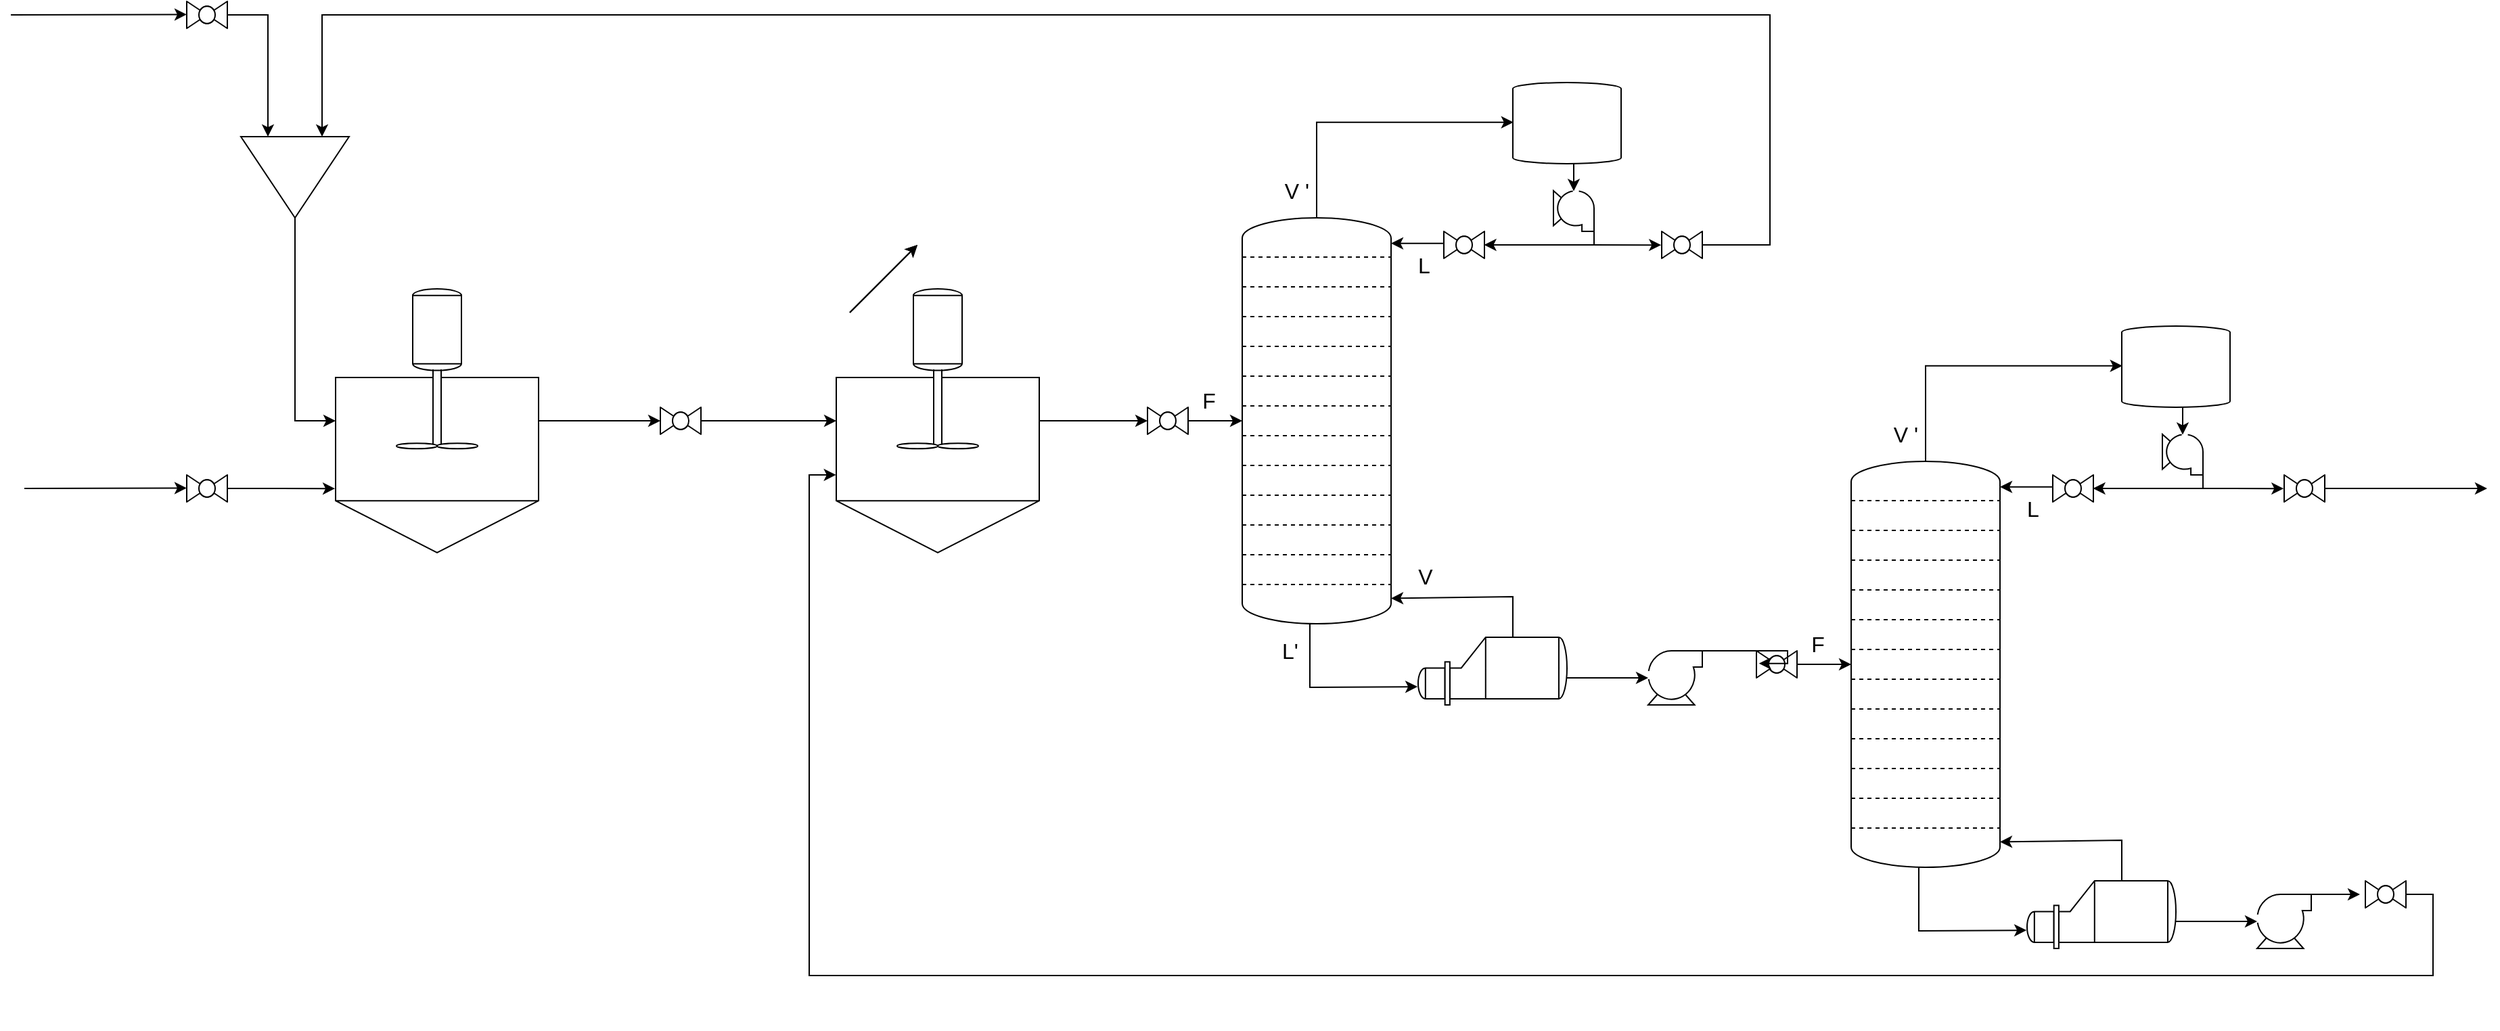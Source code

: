 <mxfile version="24.7.10">
  <diagram name="Page-1" id="113YbZ88T134uzQnZ3Du">
    <mxGraphModel dx="2963" dy="1580" grid="1" gridSize="10" guides="1" tooltips="1" connect="1" arrows="1" fold="1" page="1" pageScale="1" pageWidth="2336" pageHeight="1654" math="0" shadow="0">
      <root>
        <mxCell id="0" />
        <mxCell id="1" parent="0" />
        <mxCell id="DjzMqCNCpp32R4Y7mPO1-39" style="edgeStyle=orthogonalEdgeStyle;rounded=0;orthogonalLoop=1;jettySize=auto;html=1;entryX=-0.001;entryY=0.705;entryDx=0;entryDy=0;entryPerimeter=0;" edge="1" parent="1" source="DjzMqCNCpp32R4Y7mPO1-40" target="DjzMqCNCpp32R4Y7mPO1-110">
          <mxGeometry relative="1" as="geometry">
            <mxPoint x="2100" y="1130" as="targetPoint" />
            <Array as="points">
              <mxPoint x="2000" y="1150" />
              <mxPoint x="2000" y="1210" />
              <mxPoint x="800" y="1210" />
              <mxPoint x="800" y="840" />
            </Array>
          </mxGeometry>
        </mxCell>
        <mxCell id="DjzMqCNCpp32R4Y7mPO1-56" style="edgeStyle=orthogonalEdgeStyle;rounded=0;orthogonalLoop=1;jettySize=auto;html=1;" edge="1" parent="1" source="DjzMqCNCpp32R4Y7mPO1-57">
          <mxGeometry relative="1" as="geometry">
            <mxPoint x="2040" y="850" as="targetPoint" />
          </mxGeometry>
        </mxCell>
        <mxCell id="DjzMqCNCpp32R4Y7mPO1-63" value="" style="group" vertex="1" connectable="0" parent="1">
          <mxGeometry x="1500" y="730" width="485" height="520" as="geometry" />
        </mxCell>
        <mxCell id="DjzMqCNCpp32R4Y7mPO1-32" value="" style="verticalLabelPosition=bottom;outlineConnect=0;align=center;dashed=0;html=1;verticalAlign=top;shape=mxgraph.pid2misc.column;columnType=tray" vertex="1" parent="DjzMqCNCpp32R4Y7mPO1-63">
          <mxGeometry x="70" y="100" width="110" height="300" as="geometry" />
        </mxCell>
        <mxCell id="DjzMqCNCpp32R4Y7mPO1-33" style="edgeStyle=orthogonalEdgeStyle;rounded=0;orthogonalLoop=1;jettySize=auto;html=1;" edge="1" parent="DjzMqCNCpp32R4Y7mPO1-63" target="DjzMqCNCpp32R4Y7mPO1-38">
          <mxGeometry relative="1" as="geometry">
            <Array as="points">
              <mxPoint x="350" y="440" />
              <mxPoint x="350" y="440" />
            </Array>
            <mxPoint x="310" y="440" as="sourcePoint" />
          </mxGeometry>
        </mxCell>
        <mxCell id="DjzMqCNCpp32R4Y7mPO1-34" value="" style="shape=mxgraph.pid.vessels.pressurized_vessel;html=1;pointerEvents=1;align=center;verticalLabelPosition=bottom;verticalAlign=top;dashed=0;" vertex="1" parent="DjzMqCNCpp32R4Y7mPO1-63">
          <mxGeometry x="270" width="80" height="60" as="geometry" />
        </mxCell>
        <mxCell id="DjzMqCNCpp32R4Y7mPO1-35" style="edgeStyle=orthogonalEdgeStyle;rounded=0;orthogonalLoop=1;jettySize=auto;html=1;entryX=0.005;entryY=0.49;entryDx=0;entryDy=0;entryPerimeter=0;" edge="1" parent="DjzMqCNCpp32R4Y7mPO1-63" source="DjzMqCNCpp32R4Y7mPO1-32" target="DjzMqCNCpp32R4Y7mPO1-34">
          <mxGeometry relative="1" as="geometry">
            <mxPoint x="280" y="30" as="targetPoint" />
            <Array as="points">
              <mxPoint x="125" y="29" />
            </Array>
          </mxGeometry>
        </mxCell>
        <mxCell id="DjzMqCNCpp32R4Y7mPO1-36" value="" style="endArrow=classic;html=1;rounded=0;entryX=-0.004;entryY=0.609;entryDx=0;entryDy=0;entryPerimeter=0;" edge="1" parent="DjzMqCNCpp32R4Y7mPO1-63">
          <mxGeometry width="50" height="50" relative="1" as="geometry">
            <mxPoint x="120" y="400" as="sourcePoint" />
            <mxPoint x="199.56" y="446.54" as="targetPoint" />
            <Array as="points">
              <mxPoint x="120" y="447" />
            </Array>
          </mxGeometry>
        </mxCell>
        <mxCell id="DjzMqCNCpp32R4Y7mPO1-37" value="" style="endArrow=classic;html=1;rounded=0;" edge="1" parent="DjzMqCNCpp32R4Y7mPO1-63">
          <mxGeometry width="50" height="50" relative="1" as="geometry">
            <mxPoint x="270" y="410" as="sourcePoint" />
            <mxPoint x="180" y="381.27" as="targetPoint" />
            <Array as="points">
              <mxPoint x="270" y="380" />
            </Array>
          </mxGeometry>
        </mxCell>
        <mxCell id="DjzMqCNCpp32R4Y7mPO1-38" value="" style="verticalLabelPosition=bottom;outlineConnect=0;align=center;dashed=0;html=1;verticalAlign=top;shape=mxgraph.pid.compressors.centrifugal_compressor" vertex="1" parent="DjzMqCNCpp32R4Y7mPO1-63">
          <mxGeometry x="370" y="420" width="40" height="40" as="geometry" />
        </mxCell>
        <mxCell id="DjzMqCNCpp32R4Y7mPO1-40" value="" style="verticalLabelPosition=bottom;align=center;html=1;verticalAlign=top;pointerEvents=1;dashed=0;shape=mxgraph.pid2valves.valve;valveType=ball" vertex="1" parent="DjzMqCNCpp32R4Y7mPO1-63">
          <mxGeometry x="450" y="410" width="30" height="20" as="geometry" />
        </mxCell>
        <mxCell id="DjzMqCNCpp32R4Y7mPO1-41" style="edgeStyle=orthogonalEdgeStyle;rounded=0;orthogonalLoop=1;jettySize=auto;html=1;exitX=1;exitY=0;exitDx=0;exitDy=0;exitPerimeter=0;entryX=-0.119;entryY=0.5;entryDx=0;entryDy=0;entryPerimeter=0;" edge="1" parent="DjzMqCNCpp32R4Y7mPO1-63">
          <mxGeometry relative="1" as="geometry">
            <mxPoint x="446" y="420" as="targetPoint" />
            <mxPoint x="410" y="420" as="sourcePoint" />
            <Array as="points">
              <mxPoint x="440" y="420" />
              <mxPoint x="440" y="420" />
            </Array>
          </mxGeometry>
        </mxCell>
        <mxCell id="DjzMqCNCpp32R4Y7mPO1-42" style="edgeStyle=orthogonalEdgeStyle;rounded=0;orthogonalLoop=1;jettySize=auto;html=1;" edge="1" parent="DjzMqCNCpp32R4Y7mPO1-63" source="DjzMqCNCpp32R4Y7mPO1-43" target="DjzMqCNCpp32R4Y7mPO1-32">
          <mxGeometry relative="1" as="geometry" />
        </mxCell>
        <mxCell id="DjzMqCNCpp32R4Y7mPO1-43" value="" style="verticalLabelPosition=bottom;align=center;html=1;verticalAlign=top;pointerEvents=1;dashed=0;shape=mxgraph.pid2valves.valve;valveType=ball" vertex="1" parent="DjzMqCNCpp32R4Y7mPO1-63">
          <mxGeometry y="240" width="30" height="20" as="geometry" />
        </mxCell>
        <mxCell id="DjzMqCNCpp32R4Y7mPO1-45" value="F" style="text;html=1;align=center;verticalAlign=middle;resizable=0;points=[];autosize=1;strokeColor=none;fillColor=none;strokeWidth=3;fontSize=16;" vertex="1" parent="DjzMqCNCpp32R4Y7mPO1-63">
          <mxGeometry x="30" y="220" width="30" height="30" as="geometry" />
        </mxCell>
        <mxCell id="DjzMqCNCpp32R4Y7mPO1-48" value="" style="shape=mxgraph.pid.heat_exchangers.reboiler;html=1;pointerEvents=1;align=center;verticalLabelPosition=bottom;verticalAlign=top;dashed=0;" vertex="1" parent="DjzMqCNCpp32R4Y7mPO1-63">
          <mxGeometry x="200" y="410" width="110" height="50" as="geometry" />
        </mxCell>
        <mxCell id="DjzMqCNCpp32R4Y7mPO1-51" value="V &#39;" style="text;html=1;align=center;verticalAlign=middle;resizable=0;points=[];autosize=1;strokeColor=none;fillColor=none;strokeWidth=3;fontSize=16;" vertex="1" parent="DjzMqCNCpp32R4Y7mPO1-63">
          <mxGeometry x="90" y="65" width="40" height="30" as="geometry" />
        </mxCell>
        <mxCell id="DjzMqCNCpp32R4Y7mPO1-54" value="" style="verticalLabelPosition=bottom;outlineConnect=0;align=center;dashed=0;html=1;verticalAlign=top;shape=mxgraph.pid.compressors.centrifugal_compressor;rotation=90;" vertex="1" parent="DjzMqCNCpp32R4Y7mPO1-63">
          <mxGeometry x="300" y="80" width="30" height="30" as="geometry" />
        </mxCell>
        <mxCell id="DjzMqCNCpp32R4Y7mPO1-55" value="" style="verticalLabelPosition=bottom;align=center;html=1;verticalAlign=top;pointerEvents=1;dashed=0;shape=mxgraph.pid2valves.valve;valveType=ball" vertex="1" parent="DjzMqCNCpp32R4Y7mPO1-63">
          <mxGeometry x="219" y="110" width="30" height="20" as="geometry" />
        </mxCell>
        <mxCell id="DjzMqCNCpp32R4Y7mPO1-57" value="" style="verticalLabelPosition=bottom;align=center;html=1;verticalAlign=top;pointerEvents=1;dashed=0;shape=mxgraph.pid2valves.valve;valveType=ball" vertex="1" parent="DjzMqCNCpp32R4Y7mPO1-63">
          <mxGeometry x="390" y="110" width="30" height="20" as="geometry" />
        </mxCell>
        <mxCell id="DjzMqCNCpp32R4Y7mPO1-58" value="" style="endArrow=classic;html=1;rounded=0;exitX=-0.014;exitY=0.443;exitDx=0;exitDy=0;exitPerimeter=0;" edge="1" parent="DjzMqCNCpp32R4Y7mPO1-63" source="DjzMqCNCpp32R4Y7mPO1-55">
          <mxGeometry width="50" height="50" relative="1" as="geometry">
            <mxPoint x="207.3" y="119.15" as="sourcePoint" />
            <mxPoint x="180" y="118.86" as="targetPoint" />
          </mxGeometry>
        </mxCell>
        <mxCell id="DjzMqCNCpp32R4Y7mPO1-59" value="L" style="text;html=1;align=center;verticalAlign=middle;resizable=0;points=[];autosize=1;strokeColor=none;fillColor=none;strokeWidth=3;fontSize=16;" vertex="1" parent="DjzMqCNCpp32R4Y7mPO1-63">
          <mxGeometry x="189" y="120" width="30" height="30" as="geometry" />
        </mxCell>
        <mxCell id="DjzMqCNCpp32R4Y7mPO1-60" style="edgeStyle=orthogonalEdgeStyle;rounded=0;orthogonalLoop=1;jettySize=auto;html=1;entryX=0.993;entryY=0.5;entryDx=0;entryDy=0;entryPerimeter=0;exitX=1;exitY=0;exitDx=0;exitDy=0;exitPerimeter=0;" edge="1" parent="DjzMqCNCpp32R4Y7mPO1-63" source="DjzMqCNCpp32R4Y7mPO1-54" target="DjzMqCNCpp32R4Y7mPO1-55">
          <mxGeometry relative="1" as="geometry">
            <mxPoint x="410" y="150" as="targetPoint" />
            <mxPoint x="320" y="120" as="sourcePoint" />
            <Array as="points">
              <mxPoint x="330" y="120" />
            </Array>
          </mxGeometry>
        </mxCell>
        <mxCell id="DjzMqCNCpp32R4Y7mPO1-61" value="" style="endArrow=classic;html=1;rounded=0;entryX=-0.012;entryY=0.504;entryDx=0;entryDy=0;entryPerimeter=0;" edge="1" parent="DjzMqCNCpp32R4Y7mPO1-63" target="DjzMqCNCpp32R4Y7mPO1-57">
          <mxGeometry width="50" height="50" relative="1" as="geometry">
            <mxPoint x="330" y="120" as="sourcePoint" />
            <mxPoint x="470" y="150" as="targetPoint" />
          </mxGeometry>
        </mxCell>
        <mxCell id="DjzMqCNCpp32R4Y7mPO1-62" style="edgeStyle=orthogonalEdgeStyle;rounded=0;orthogonalLoop=1;jettySize=auto;html=1;entryX=0.01;entryY=0.5;entryDx=0;entryDy=0;entryPerimeter=0;" edge="1" parent="DjzMqCNCpp32R4Y7mPO1-63" target="DjzMqCNCpp32R4Y7mPO1-54">
          <mxGeometry relative="1" as="geometry">
            <mxPoint x="315" y="60" as="sourcePoint" />
            <Array as="points">
              <mxPoint x="315" y="70" />
              <mxPoint x="315" y="70" />
            </Array>
          </mxGeometry>
        </mxCell>
        <mxCell id="DjzMqCNCpp32R4Y7mPO1-69" style="edgeStyle=orthogonalEdgeStyle;rounded=0;orthogonalLoop=1;jettySize=auto;html=1;entryX=0;entryY=0.25;entryDx=0;entryDy=0;" edge="1" parent="1" source="DjzMqCNCpp32R4Y7mPO1-90" target="DjzMqCNCpp32R4Y7mPO1-103">
          <mxGeometry relative="1" as="geometry">
            <mxPoint x="2010" y="130" as="targetPoint" />
            <Array as="points">
              <mxPoint x="1510" y="670" />
              <mxPoint x="1510" y="500" />
              <mxPoint x="440" y="500" />
            </Array>
          </mxGeometry>
        </mxCell>
        <mxCell id="DjzMqCNCpp32R4Y7mPO1-70" value="" style="group" vertex="1" connectable="0" parent="1">
          <mxGeometry x="1050" y="550" width="485" height="520" as="geometry" />
        </mxCell>
        <mxCell id="DjzMqCNCpp32R4Y7mPO1-71" value="" style="verticalLabelPosition=bottom;outlineConnect=0;align=center;dashed=0;html=1;verticalAlign=top;shape=mxgraph.pid2misc.column;columnType=tray" vertex="1" parent="DjzMqCNCpp32R4Y7mPO1-70">
          <mxGeometry x="70" y="100" width="110" height="300" as="geometry" />
        </mxCell>
        <mxCell id="DjzMqCNCpp32R4Y7mPO1-72" style="edgeStyle=orthogonalEdgeStyle;rounded=0;orthogonalLoop=1;jettySize=auto;html=1;" edge="1" parent="DjzMqCNCpp32R4Y7mPO1-70" target="DjzMqCNCpp32R4Y7mPO1-77">
          <mxGeometry relative="1" as="geometry">
            <Array as="points">
              <mxPoint x="350" y="440" />
              <mxPoint x="350" y="440" />
            </Array>
            <mxPoint x="310" y="440" as="sourcePoint" />
          </mxGeometry>
        </mxCell>
        <mxCell id="DjzMqCNCpp32R4Y7mPO1-73" value="" style="shape=mxgraph.pid.vessels.pressurized_vessel;html=1;pointerEvents=1;align=center;verticalLabelPosition=bottom;verticalAlign=top;dashed=0;" vertex="1" parent="DjzMqCNCpp32R4Y7mPO1-70">
          <mxGeometry x="270" width="80" height="60" as="geometry" />
        </mxCell>
        <mxCell id="DjzMqCNCpp32R4Y7mPO1-74" style="edgeStyle=orthogonalEdgeStyle;rounded=0;orthogonalLoop=1;jettySize=auto;html=1;entryX=0.005;entryY=0.49;entryDx=0;entryDy=0;entryPerimeter=0;" edge="1" parent="DjzMqCNCpp32R4Y7mPO1-70" source="DjzMqCNCpp32R4Y7mPO1-71" target="DjzMqCNCpp32R4Y7mPO1-73">
          <mxGeometry relative="1" as="geometry">
            <mxPoint x="280" y="30" as="targetPoint" />
            <Array as="points">
              <mxPoint x="125" y="29" />
            </Array>
          </mxGeometry>
        </mxCell>
        <mxCell id="DjzMqCNCpp32R4Y7mPO1-75" value="" style="endArrow=classic;html=1;rounded=0;entryX=-0.004;entryY=0.609;entryDx=0;entryDy=0;entryPerimeter=0;" edge="1" parent="DjzMqCNCpp32R4Y7mPO1-70">
          <mxGeometry width="50" height="50" relative="1" as="geometry">
            <mxPoint x="120" y="400" as="sourcePoint" />
            <mxPoint x="199.56" y="446.54" as="targetPoint" />
            <Array as="points">
              <mxPoint x="120" y="447" />
            </Array>
          </mxGeometry>
        </mxCell>
        <mxCell id="DjzMqCNCpp32R4Y7mPO1-76" value="" style="endArrow=classic;html=1;rounded=0;" edge="1" parent="DjzMqCNCpp32R4Y7mPO1-70">
          <mxGeometry width="50" height="50" relative="1" as="geometry">
            <mxPoint x="270" y="410" as="sourcePoint" />
            <mxPoint x="180" y="381.27" as="targetPoint" />
            <Array as="points">
              <mxPoint x="270" y="380" />
            </Array>
          </mxGeometry>
        </mxCell>
        <mxCell id="DjzMqCNCpp32R4Y7mPO1-77" value="" style="verticalLabelPosition=bottom;outlineConnect=0;align=center;dashed=0;html=1;verticalAlign=top;shape=mxgraph.pid.compressors.centrifugal_compressor" vertex="1" parent="DjzMqCNCpp32R4Y7mPO1-70">
          <mxGeometry x="370" y="420" width="40" height="40" as="geometry" />
        </mxCell>
        <mxCell id="DjzMqCNCpp32R4Y7mPO1-80" style="edgeStyle=orthogonalEdgeStyle;rounded=0;orthogonalLoop=1;jettySize=auto;html=1;" edge="1" parent="DjzMqCNCpp32R4Y7mPO1-70" source="DjzMqCNCpp32R4Y7mPO1-81" target="DjzMqCNCpp32R4Y7mPO1-71">
          <mxGeometry relative="1" as="geometry" />
        </mxCell>
        <mxCell id="DjzMqCNCpp32R4Y7mPO1-81" value="" style="verticalLabelPosition=bottom;align=center;html=1;verticalAlign=top;pointerEvents=1;dashed=0;shape=mxgraph.pid2valves.valve;valveType=ball" vertex="1" parent="DjzMqCNCpp32R4Y7mPO1-70">
          <mxGeometry y="240" width="30" height="20" as="geometry" />
        </mxCell>
        <mxCell id="DjzMqCNCpp32R4Y7mPO1-82" value="F" style="text;html=1;align=center;verticalAlign=middle;resizable=0;points=[];autosize=1;strokeColor=none;fillColor=none;strokeWidth=3;fontSize=16;" vertex="1" parent="DjzMqCNCpp32R4Y7mPO1-70">
          <mxGeometry x="30" y="220" width="30" height="30" as="geometry" />
        </mxCell>
        <mxCell id="DjzMqCNCpp32R4Y7mPO1-83" value="V" style="text;html=1;align=center;verticalAlign=middle;resizable=0;points=[];autosize=1;strokeColor=none;fillColor=none;strokeWidth=3;fontSize=16;" vertex="1" parent="DjzMqCNCpp32R4Y7mPO1-70">
          <mxGeometry x="190" y="350" width="30" height="30" as="geometry" />
        </mxCell>
        <mxCell id="DjzMqCNCpp32R4Y7mPO1-84" value="" style="shape=mxgraph.pid.heat_exchangers.reboiler;html=1;pointerEvents=1;align=center;verticalLabelPosition=bottom;verticalAlign=top;dashed=0;" vertex="1" parent="DjzMqCNCpp32R4Y7mPO1-70">
          <mxGeometry x="200" y="410" width="110" height="50" as="geometry" />
        </mxCell>
        <mxCell id="DjzMqCNCpp32R4Y7mPO1-86" value="V &#39;" style="text;html=1;align=center;verticalAlign=middle;resizable=0;points=[];autosize=1;strokeColor=none;fillColor=none;strokeWidth=3;fontSize=16;" vertex="1" parent="DjzMqCNCpp32R4Y7mPO1-70">
          <mxGeometry x="90" y="65" width="40" height="30" as="geometry" />
        </mxCell>
        <mxCell id="DjzMqCNCpp32R4Y7mPO1-87" value="L&#39;" style="text;html=1;align=center;verticalAlign=middle;resizable=0;points=[];autosize=1;strokeColor=none;fillColor=none;strokeWidth=3;fontSize=16;" vertex="1" parent="DjzMqCNCpp32R4Y7mPO1-70">
          <mxGeometry x="85" y="405" width="40" height="30" as="geometry" />
        </mxCell>
        <mxCell id="DjzMqCNCpp32R4Y7mPO1-88" value="" style="verticalLabelPosition=bottom;outlineConnect=0;align=center;dashed=0;html=1;verticalAlign=top;shape=mxgraph.pid.compressors.centrifugal_compressor;rotation=90;" vertex="1" parent="DjzMqCNCpp32R4Y7mPO1-70">
          <mxGeometry x="300" y="80" width="30" height="30" as="geometry" />
        </mxCell>
        <mxCell id="DjzMqCNCpp32R4Y7mPO1-89" value="" style="verticalLabelPosition=bottom;align=center;html=1;verticalAlign=top;pointerEvents=1;dashed=0;shape=mxgraph.pid2valves.valve;valveType=ball" vertex="1" parent="DjzMqCNCpp32R4Y7mPO1-70">
          <mxGeometry x="219" y="110" width="30" height="20" as="geometry" />
        </mxCell>
        <mxCell id="DjzMqCNCpp32R4Y7mPO1-90" value="" style="verticalLabelPosition=bottom;align=center;html=1;verticalAlign=top;pointerEvents=1;dashed=0;shape=mxgraph.pid2valves.valve;valveType=ball" vertex="1" parent="DjzMqCNCpp32R4Y7mPO1-70">
          <mxGeometry x="380" y="110" width="30" height="20" as="geometry" />
        </mxCell>
        <mxCell id="DjzMqCNCpp32R4Y7mPO1-91" value="" style="endArrow=classic;html=1;rounded=0;exitX=-0.014;exitY=0.443;exitDx=0;exitDy=0;exitPerimeter=0;" edge="1" parent="DjzMqCNCpp32R4Y7mPO1-70" source="DjzMqCNCpp32R4Y7mPO1-89">
          <mxGeometry width="50" height="50" relative="1" as="geometry">
            <mxPoint x="207.3" y="119.15" as="sourcePoint" />
            <mxPoint x="180" y="118.86" as="targetPoint" />
          </mxGeometry>
        </mxCell>
        <mxCell id="DjzMqCNCpp32R4Y7mPO1-92" value="L" style="text;html=1;align=center;verticalAlign=middle;resizable=0;points=[];autosize=1;strokeColor=none;fillColor=none;strokeWidth=3;fontSize=16;" vertex="1" parent="DjzMqCNCpp32R4Y7mPO1-70">
          <mxGeometry x="189" y="120" width="30" height="30" as="geometry" />
        </mxCell>
        <mxCell id="DjzMqCNCpp32R4Y7mPO1-93" style="edgeStyle=orthogonalEdgeStyle;rounded=0;orthogonalLoop=1;jettySize=auto;html=1;entryX=0.993;entryY=0.5;entryDx=0;entryDy=0;entryPerimeter=0;exitX=1;exitY=0;exitDx=0;exitDy=0;exitPerimeter=0;" edge="1" parent="DjzMqCNCpp32R4Y7mPO1-70" source="DjzMqCNCpp32R4Y7mPO1-88" target="DjzMqCNCpp32R4Y7mPO1-89">
          <mxGeometry relative="1" as="geometry">
            <mxPoint x="410" y="150" as="targetPoint" />
            <mxPoint x="320" y="120" as="sourcePoint" />
            <Array as="points">
              <mxPoint x="330" y="120" />
            </Array>
          </mxGeometry>
        </mxCell>
        <mxCell id="DjzMqCNCpp32R4Y7mPO1-94" value="" style="endArrow=classic;html=1;rounded=0;entryX=-0.012;entryY=0.504;entryDx=0;entryDy=0;entryPerimeter=0;" edge="1" parent="DjzMqCNCpp32R4Y7mPO1-70" target="DjzMqCNCpp32R4Y7mPO1-90">
          <mxGeometry width="50" height="50" relative="1" as="geometry">
            <mxPoint x="330" y="120" as="sourcePoint" />
            <mxPoint x="470" y="150" as="targetPoint" />
          </mxGeometry>
        </mxCell>
        <mxCell id="DjzMqCNCpp32R4Y7mPO1-95" style="edgeStyle=orthogonalEdgeStyle;rounded=0;orthogonalLoop=1;jettySize=auto;html=1;entryX=0.01;entryY=0.5;entryDx=0;entryDy=0;entryPerimeter=0;" edge="1" parent="DjzMqCNCpp32R4Y7mPO1-70" target="DjzMqCNCpp32R4Y7mPO1-88">
          <mxGeometry relative="1" as="geometry">
            <mxPoint x="315" y="60" as="sourcePoint" />
            <Array as="points">
              <mxPoint x="315" y="70" />
              <mxPoint x="315" y="70" />
            </Array>
          </mxGeometry>
        </mxCell>
        <mxCell id="DjzMqCNCpp32R4Y7mPO1-98" style="edgeStyle=orthogonalEdgeStyle;rounded=0;orthogonalLoop=1;jettySize=auto;html=1;exitX=1;exitY=0;exitDx=0;exitDy=0;exitPerimeter=0;entryX=0.063;entryY=0.469;entryDx=0;entryDy=0;entryPerimeter=0;" edge="1" parent="1" source="DjzMqCNCpp32R4Y7mPO1-77" target="DjzMqCNCpp32R4Y7mPO1-43">
          <mxGeometry relative="1" as="geometry">
            <Array as="points">
              <mxPoint x="1460" y="970" />
              <mxPoint x="1523" y="970" />
            </Array>
          </mxGeometry>
        </mxCell>
        <mxCell id="DjzMqCNCpp32R4Y7mPO1-100" value="" style="shape=mxgraph.pid.vessels.mixing_reactor;html=1;pointerEvents=1;align=center;verticalLabelPosition=bottom;verticalAlign=top;dashed=0;" vertex="1" parent="1">
          <mxGeometry x="450" y="702.5" width="150" height="195" as="geometry" />
        </mxCell>
        <mxCell id="DjzMqCNCpp32R4Y7mPO1-103" value="" style="triangle;whiteSpace=wrap;html=1;rotation=90;" vertex="1" parent="1">
          <mxGeometry x="390" y="580" width="60" height="80" as="geometry" />
        </mxCell>
        <mxCell id="DjzMqCNCpp32R4Y7mPO1-105" style="edgeStyle=orthogonalEdgeStyle;rounded=0;orthogonalLoop=1;jettySize=auto;html=1;entryX=0;entryY=0.75;entryDx=0;entryDy=0;" edge="1" parent="1" source="DjzMqCNCpp32R4Y7mPO1-104" target="DjzMqCNCpp32R4Y7mPO1-103">
          <mxGeometry relative="1" as="geometry">
            <Array as="points">
              <mxPoint x="400" y="500" />
            </Array>
          </mxGeometry>
        </mxCell>
        <mxCell id="DjzMqCNCpp32R4Y7mPO1-104" value="" style="verticalLabelPosition=bottom;align=center;html=1;verticalAlign=top;pointerEvents=1;dashed=0;shape=mxgraph.pid2valves.valve;valveType=ball" vertex="1" parent="1">
          <mxGeometry x="340" y="490" width="30" height="20" as="geometry" />
        </mxCell>
        <mxCell id="DjzMqCNCpp32R4Y7mPO1-106" style="edgeStyle=orthogonalEdgeStyle;rounded=0;orthogonalLoop=1;jettySize=auto;html=1;entryX=0;entryY=0.5;entryDx=0;entryDy=0;entryPerimeter=0;" edge="1" parent="1" source="DjzMqCNCpp32R4Y7mPO1-103" target="DjzMqCNCpp32R4Y7mPO1-100">
          <mxGeometry relative="1" as="geometry" />
        </mxCell>
        <mxCell id="DjzMqCNCpp32R4Y7mPO1-107" style="edgeStyle=orthogonalEdgeStyle;rounded=0;orthogonalLoop=1;jettySize=auto;html=1;entryX=-0.003;entryY=0.757;entryDx=0;entryDy=0;entryPerimeter=0;" edge="1" parent="1" source="DjzMqCNCpp32R4Y7mPO1-108" target="DjzMqCNCpp32R4Y7mPO1-100">
          <mxGeometry relative="1" as="geometry">
            <mxPoint x="450" y="840" as="targetPoint" />
          </mxGeometry>
        </mxCell>
        <mxCell id="DjzMqCNCpp32R4Y7mPO1-108" value="" style="verticalLabelPosition=bottom;align=center;html=1;verticalAlign=top;pointerEvents=1;dashed=0;shape=mxgraph.pid2valves.valve;valveType=ball" vertex="1" parent="1">
          <mxGeometry x="340" y="840" width="30" height="20" as="geometry" />
        </mxCell>
        <mxCell id="DjzMqCNCpp32R4Y7mPO1-112" value="" style="edgeStyle=orthogonalEdgeStyle;rounded=0;orthogonalLoop=1;jettySize=auto;html=1;" edge="1" parent="1" source="DjzMqCNCpp32R4Y7mPO1-110" target="DjzMqCNCpp32R4Y7mPO1-81">
          <mxGeometry relative="1" as="geometry" />
        </mxCell>
        <mxCell id="DjzMqCNCpp32R4Y7mPO1-110" value="" style="shape=mxgraph.pid.vessels.mixing_reactor;html=1;pointerEvents=1;align=center;verticalLabelPosition=bottom;verticalAlign=top;dashed=0;" vertex="1" parent="1">
          <mxGeometry x="820" y="702.5" width="150" height="195" as="geometry" />
        </mxCell>
        <mxCell id="DjzMqCNCpp32R4Y7mPO1-113" style="edgeStyle=orthogonalEdgeStyle;rounded=0;orthogonalLoop=1;jettySize=auto;html=1;entryX=0;entryY=0.5;entryDx=0;entryDy=0;entryPerimeter=0;" edge="1" parent="1" source="DjzMqCNCpp32R4Y7mPO1-114" target="DjzMqCNCpp32R4Y7mPO1-110">
          <mxGeometry relative="1" as="geometry">
            <mxPoint x="790" y="827" as="targetPoint" />
          </mxGeometry>
        </mxCell>
        <mxCell id="DjzMqCNCpp32R4Y7mPO1-114" value="" style="verticalLabelPosition=bottom;align=center;html=1;verticalAlign=top;pointerEvents=1;dashed=0;shape=mxgraph.pid2valves.valve;valveType=ball" vertex="1" parent="1">
          <mxGeometry x="690" y="790" width="30" height="20" as="geometry" />
        </mxCell>
        <mxCell id="DjzMqCNCpp32R4Y7mPO1-122" style="edgeStyle=orthogonalEdgeStyle;rounded=0;orthogonalLoop=1;jettySize=auto;html=1;entryX=0;entryY=0.5;entryDx=0;entryDy=0;entryPerimeter=0;" edge="1" parent="1" source="DjzMqCNCpp32R4Y7mPO1-100" target="DjzMqCNCpp32R4Y7mPO1-114">
          <mxGeometry relative="1" as="geometry" />
        </mxCell>
        <mxCell id="DjzMqCNCpp32R4Y7mPO1-123" value="" style="endArrow=classic;html=1;rounded=0;" edge="1" parent="1">
          <mxGeometry width="50" height="50" relative="1" as="geometry">
            <mxPoint x="830" y="720" as="sourcePoint" />
            <mxPoint x="880" y="670" as="targetPoint" />
          </mxGeometry>
        </mxCell>
        <mxCell id="DjzMqCNCpp32R4Y7mPO1-124" value="" style="endArrow=classic;html=1;rounded=0;" edge="1" parent="1">
          <mxGeometry width="50" height="50" relative="1" as="geometry">
            <mxPoint x="830" y="720" as="sourcePoint" />
            <mxPoint x="880" y="670" as="targetPoint" />
          </mxGeometry>
        </mxCell>
        <mxCell id="DjzMqCNCpp32R4Y7mPO1-125" value="" style="endArrow=classic;html=1;rounded=0;entryX=-0.1;entryY=0.643;entryDx=0;entryDy=0;entryPerimeter=0;" edge="1" parent="1">
          <mxGeometry width="50" height="50" relative="1" as="geometry">
            <mxPoint x="210" y="500" as="sourcePoint" />
            <mxPoint x="340" y="499.71" as="targetPoint" />
          </mxGeometry>
        </mxCell>
        <mxCell id="DjzMqCNCpp32R4Y7mPO1-126" value="" style="endArrow=classic;html=1;rounded=0;entryX=-0.1;entryY=0.643;entryDx=0;entryDy=0;entryPerimeter=0;" edge="1" parent="1">
          <mxGeometry width="50" height="50" relative="1" as="geometry">
            <mxPoint x="220" y="850" as="sourcePoint" />
            <mxPoint x="340" y="849.71" as="targetPoint" />
          </mxGeometry>
        </mxCell>
      </root>
    </mxGraphModel>
  </diagram>
</mxfile>
